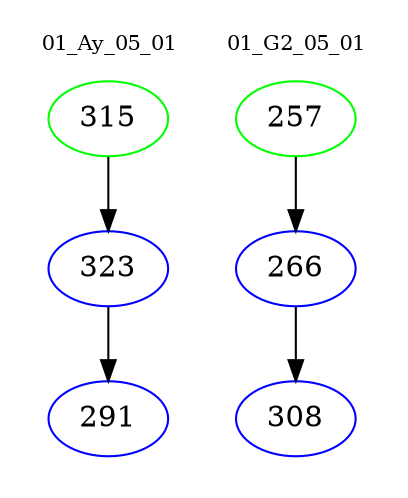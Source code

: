 digraph{
subgraph cluster_0 {
color = white
label = "01_Ay_05_01";
fontsize=10;
T0_315 [label="315", color="green"]
T0_315 -> T0_323 [color="black"]
T0_323 [label="323", color="blue"]
T0_323 -> T0_291 [color="black"]
T0_291 [label="291", color="blue"]
}
subgraph cluster_1 {
color = white
label = "01_G2_05_01";
fontsize=10;
T1_257 [label="257", color="green"]
T1_257 -> T1_266 [color="black"]
T1_266 [label="266", color="blue"]
T1_266 -> T1_308 [color="black"]
T1_308 [label="308", color="blue"]
}
}
